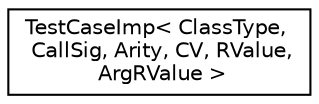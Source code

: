 digraph "Graphical Class Hierarchy"
{
  edge [fontname="Helvetica",fontsize="10",labelfontname="Helvetica",labelfontsize="10"];
  node [fontname="Helvetica",fontsize="10",shape=record];
  rankdir="LR";
  Node0 [label="TestCaseImp\< ClassType,\l CallSig, Arity, CV, RValue,\l ArgRValue \>",height=0.2,width=0.4,color="black", fillcolor="white", style="filled",URL="$struct_test_case_imp.html"];
}
